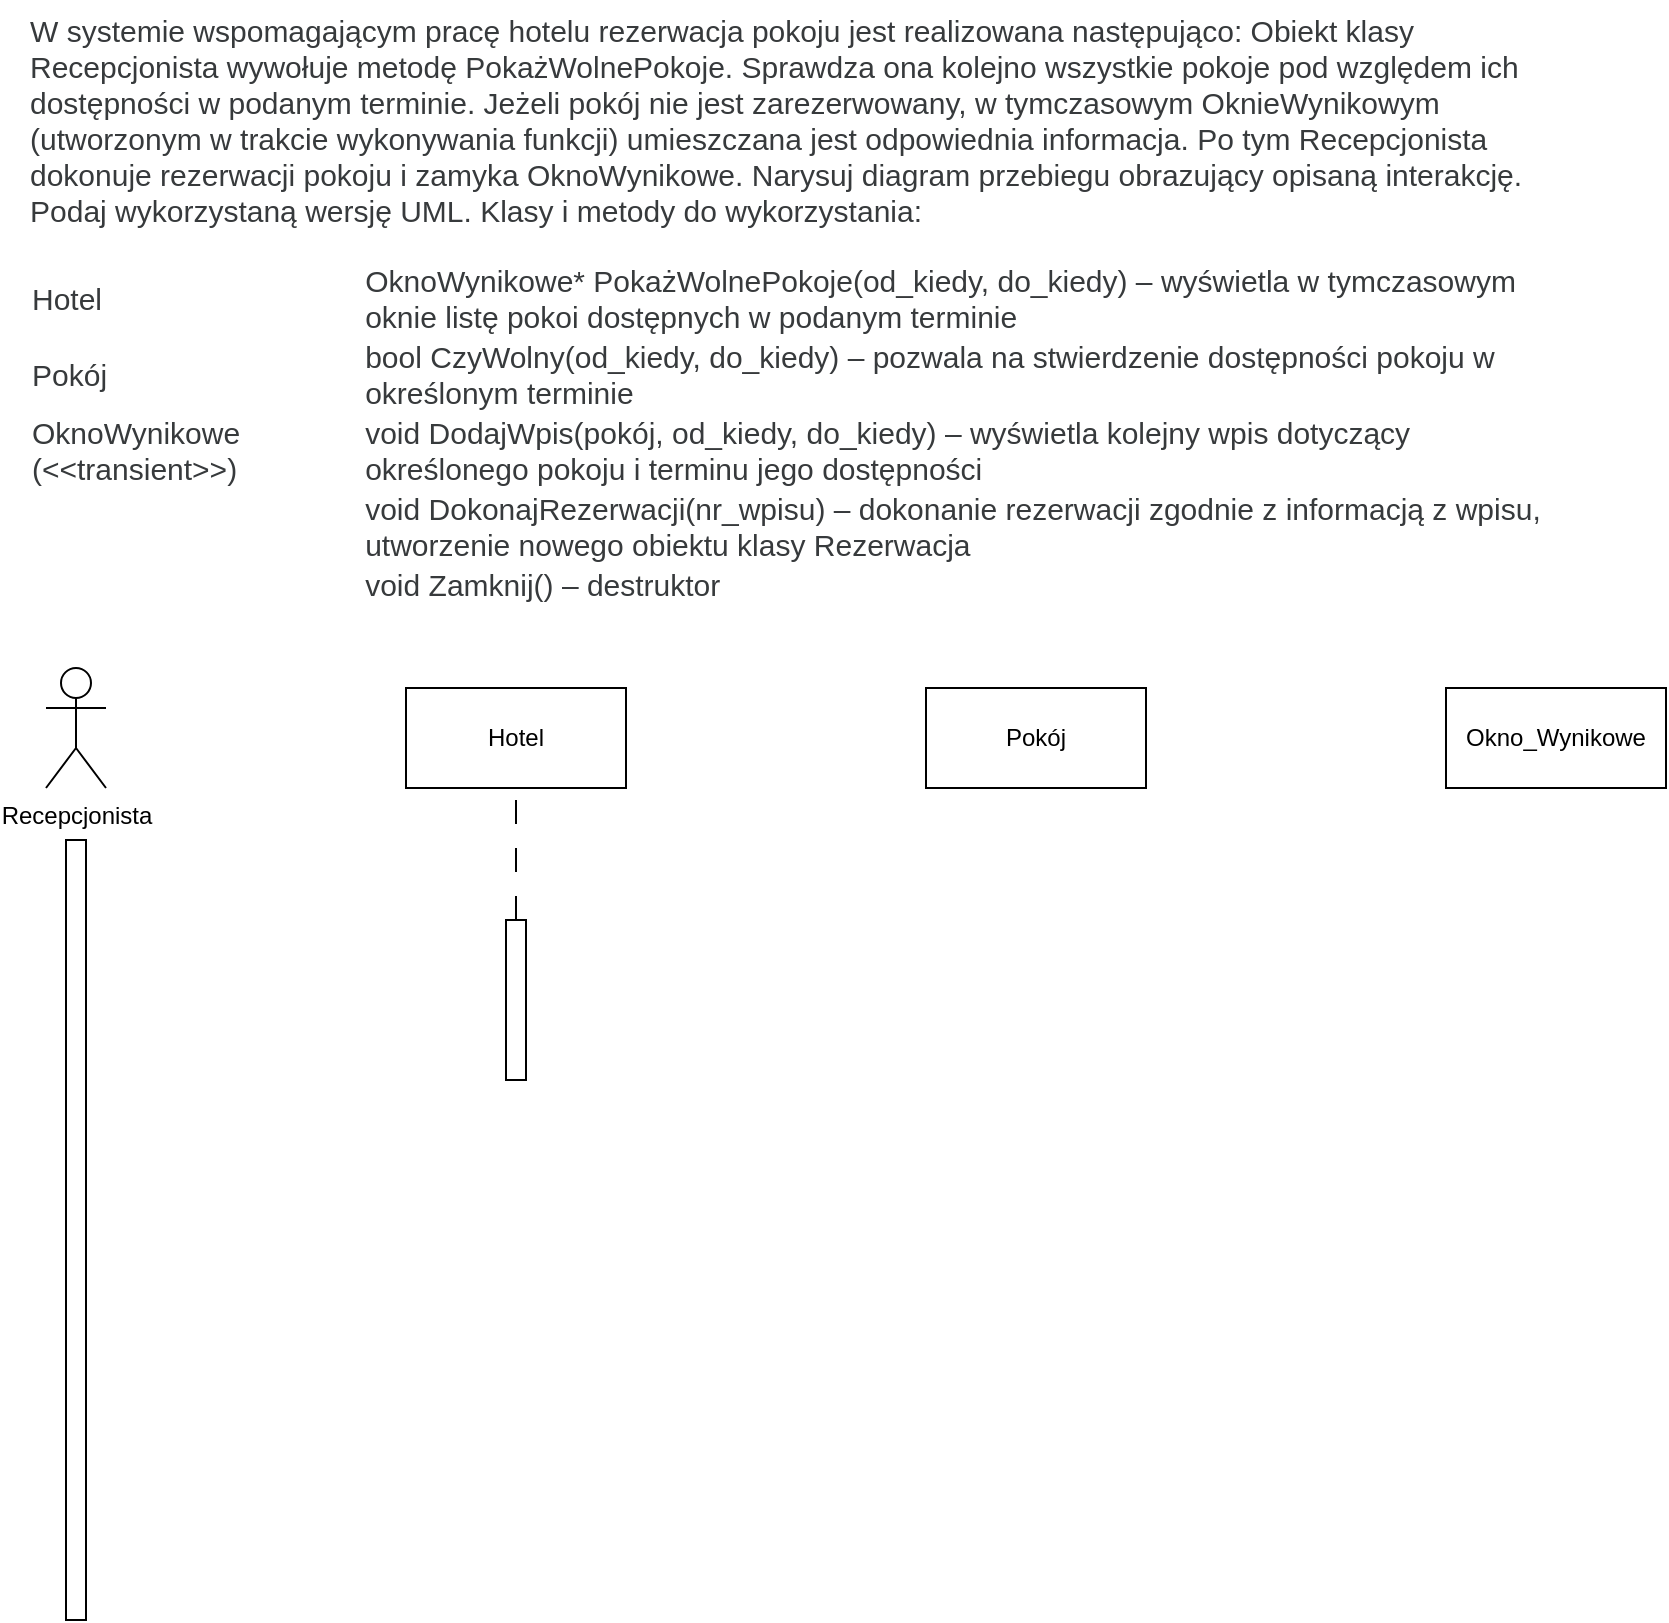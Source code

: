 <mxfile version="24.2.5" type="github">
  <diagram name="Strona-1" id="8ww9L-g64IQBj1eRSzWD">
    <mxGraphModel dx="1383" dy="755" grid="1" gridSize="10" guides="1" tooltips="1" connect="1" arrows="1" fold="1" page="1" pageScale="1" pageWidth="1169" pageHeight="827" math="0" shadow="0">
      <root>
        <mxCell id="0" />
        <mxCell id="1" parent="0" />
        <mxCell id="YFiqXwNewB6xpeX7jggf-1" value="&lt;p style=&quot;box-sizing: border-box; margin-top: 0px; margin-bottom: 1rem; color: rgb(55, 58, 60); font-family: Poppins, sans-serif; font-size: 15px; font-style: normal; font-variant-ligatures: normal; font-variant-caps: normal; font-weight: 400; letter-spacing: normal; orphans: 2; text-align: left; text-indent: 0px; text-transform: none; widows: 2; word-spacing: 0px; -webkit-text-stroke-width: 0px; white-space: normal; background-color: rgb(255, 255, 255); text-decoration-thickness: initial; text-decoration-style: initial; text-decoration-color: initial;&quot;&gt;W systemie wspomagającym pracę hotelu rezerwacja pokoju jest realizowana następująco: Obiekt klasy Recepcjonista wywołuje metodę PokażWolnePokoje. Sprawdza ona kolejno wszystkie pokoje pod względem ich dostępności w podanym terminie. Jeżeli pokój nie jest zarezerwowany, w tymczasowym OknieWynikowym (utworzonym w trakcie wykonywania funkcji) umieszczana jest odpowiednia informacja. Po tym Recepcjonista dokonuje rezerwacji pokoju i zamyka OknoWynikowe. Narysuj diagram przebiegu obrazujący opisaną interakcję. Podaj wykorzystaną wersję UML. Klasy i metody do wykorzystania:&amp;nbsp;&lt;br style=&quot;box-sizing: border-box;&quot;&gt;&lt;/p&gt;&lt;table style=&quot;box-sizing: border-box; border-collapse: collapse; color: rgb(55, 58, 60); font-family: Poppins, sans-serif; font-size: 15px; font-style: normal; font-variant-ligatures: normal; font-variant-caps: normal; font-weight: 400; letter-spacing: normal; orphans: 2; text-align: left; text-transform: none; widows: 2; word-spacing: 0px; -webkit-text-stroke-width: 0px; white-space: normal; background-color: rgb(255, 255, 255); text-decoration-thickness: initial; text-decoration-style: initial; text-decoration-color: initial;&quot;&gt;&lt;tbody style=&quot;box-sizing: border-box;&quot;&gt;&lt;tr style=&quot;box-sizing: border-box;&quot;&gt;&lt;td style=&quot;box-sizing: border-box;&quot;&gt;Hotel&lt;br style=&quot;box-sizing: border-box;&quot;&gt;&lt;/td&gt;&lt;td style=&quot;box-sizing: border-box;&quot;&gt;OknoWynikowe* PokażWolnePokoje(od_kiedy, do_kiedy) – wyświetla w tymczasowym oknie listę pokoi dostępnych w podanym terminie&lt;br style=&quot;box-sizing: border-box;&quot;&gt;&lt;/td&gt;&lt;/tr&gt;&lt;tr style=&quot;box-sizing: border-box;&quot;&gt;&lt;td style=&quot;box-sizing: border-box;&quot;&gt;Pokój&lt;br style=&quot;box-sizing: border-box;&quot;&gt;&lt;/td&gt;&lt;td style=&quot;box-sizing: border-box;&quot;&gt;bool CzyWolny(od_kiedy, do_kiedy) – pozwala na stwierdzenie dostępności pokoju w określonym terminie&lt;br style=&quot;box-sizing: border-box;&quot;&gt;&lt;/td&gt;&lt;/tr&gt;&lt;tr style=&quot;box-sizing: border-box;&quot;&gt;&lt;td style=&quot;box-sizing: border-box;&quot;&gt;OknoWynikowe (&amp;lt;&amp;lt;transient&amp;gt;&amp;gt;)&lt;br style=&quot;box-sizing: border-box;&quot;&gt;&lt;/td&gt;&lt;td style=&quot;box-sizing: border-box;&quot;&gt;void DodajWpis(pokój, od_kiedy, do_kiedy) – wyświetla kolejny wpis dotyczący określonego pokoju i terminu jego dostępności&lt;br style=&quot;box-sizing: border-box;&quot;&gt;&lt;/td&gt;&lt;/tr&gt;&lt;tr style=&quot;box-sizing: border-box;&quot;&gt;&lt;td style=&quot;box-sizing: border-box;&quot;&gt;&amp;nbsp;&lt;br style=&quot;box-sizing: border-box;&quot;&gt;&lt;/td&gt;&lt;td style=&quot;box-sizing: border-box;&quot;&gt;void DokonajRezerwacji(nr_wpisu) – dokonanie rezerwacji zgodnie z informacją z wpisu, utworzenie nowego obiektu klasy Rezerwacja&lt;br style=&quot;box-sizing: border-box;&quot;&gt;&lt;/td&gt;&lt;/tr&gt;&lt;tr style=&quot;box-sizing: border-box;&quot;&gt;&lt;td style=&quot;box-sizing: border-box;&quot;&gt;&amp;nbsp;&lt;br style=&quot;box-sizing: border-box;&quot;&gt;&lt;/td&gt;&lt;td style=&quot;box-sizing: border-box;&quot;&gt;void Zamknij() – destruktor&lt;/td&gt;&lt;/tr&gt;&lt;/tbody&gt;&lt;/table&gt;" style="text;whiteSpace=wrap;html=1;" vertex="1" parent="1">
          <mxGeometry x="190" y="20" width="770" height="310" as="geometry" />
        </mxCell>
        <mxCell id="YFiqXwNewB6xpeX7jggf-7" value="Recepcjonista" style="shape=umlActor;verticalLabelPosition=bottom;verticalAlign=top;html=1;" vertex="1" parent="1">
          <mxGeometry x="200" y="354" width="30" height="60" as="geometry" />
        </mxCell>
        <mxCell id="YFiqXwNewB6xpeX7jggf-8" value="" style="html=1;points=[[0,0,0,0,5],[0,1,0,0,-5],[1,0,0,0,5],[1,1,0,0,-5]];perimeter=orthogonalPerimeter;outlineConnect=0;targetShapes=umlLifeline;portConstraint=eastwest;newEdgeStyle={&quot;curved&quot;:0,&quot;rounded&quot;:0};" vertex="1" parent="1">
          <mxGeometry x="210" y="440" width="10" height="390" as="geometry" />
        </mxCell>
        <mxCell id="YFiqXwNewB6xpeX7jggf-9" value="Hotel" style="html=1;whiteSpace=wrap;" vertex="1" parent="1">
          <mxGeometry x="380" y="364" width="110" height="50" as="geometry" />
        </mxCell>
        <mxCell id="YFiqXwNewB6xpeX7jggf-10" value="Pokój" style="html=1;whiteSpace=wrap;" vertex="1" parent="1">
          <mxGeometry x="640" y="364" width="110" height="50" as="geometry" />
        </mxCell>
        <mxCell id="YFiqXwNewB6xpeX7jggf-11" value="Okno_Wynikowe" style="html=1;whiteSpace=wrap;" vertex="1" parent="1">
          <mxGeometry x="900" y="364" width="110" height="50" as="geometry" />
        </mxCell>
        <mxCell id="YFiqXwNewB6xpeX7jggf-18" value="" style="html=1;points=[[0,0,0,0,5],[0,1,0,0,-5],[1,0,0,0,5],[1,1,0,0,-5]];perimeter=orthogonalPerimeter;outlineConnect=0;targetShapes=umlLifeline;portConstraint=eastwest;newEdgeStyle={&quot;curved&quot;:0,&quot;rounded&quot;:0};" vertex="1" parent="1">
          <mxGeometry x="430" y="480" width="10" height="80" as="geometry" />
        </mxCell>
        <mxCell id="YFiqXwNewB6xpeX7jggf-19" value="" style="endArrow=none;dashed=1;html=1;rounded=0;dashPattern=12 12;entryX=0.5;entryY=1;entryDx=0;entryDy=0;" edge="1" parent="1" source="YFiqXwNewB6xpeX7jggf-18" target="YFiqXwNewB6xpeX7jggf-9">
          <mxGeometry width="50" height="50" relative="1" as="geometry">
            <mxPoint x="330" y="570" as="sourcePoint" />
            <mxPoint x="330" y="480" as="targetPoint" />
          </mxGeometry>
        </mxCell>
      </root>
    </mxGraphModel>
  </diagram>
</mxfile>
